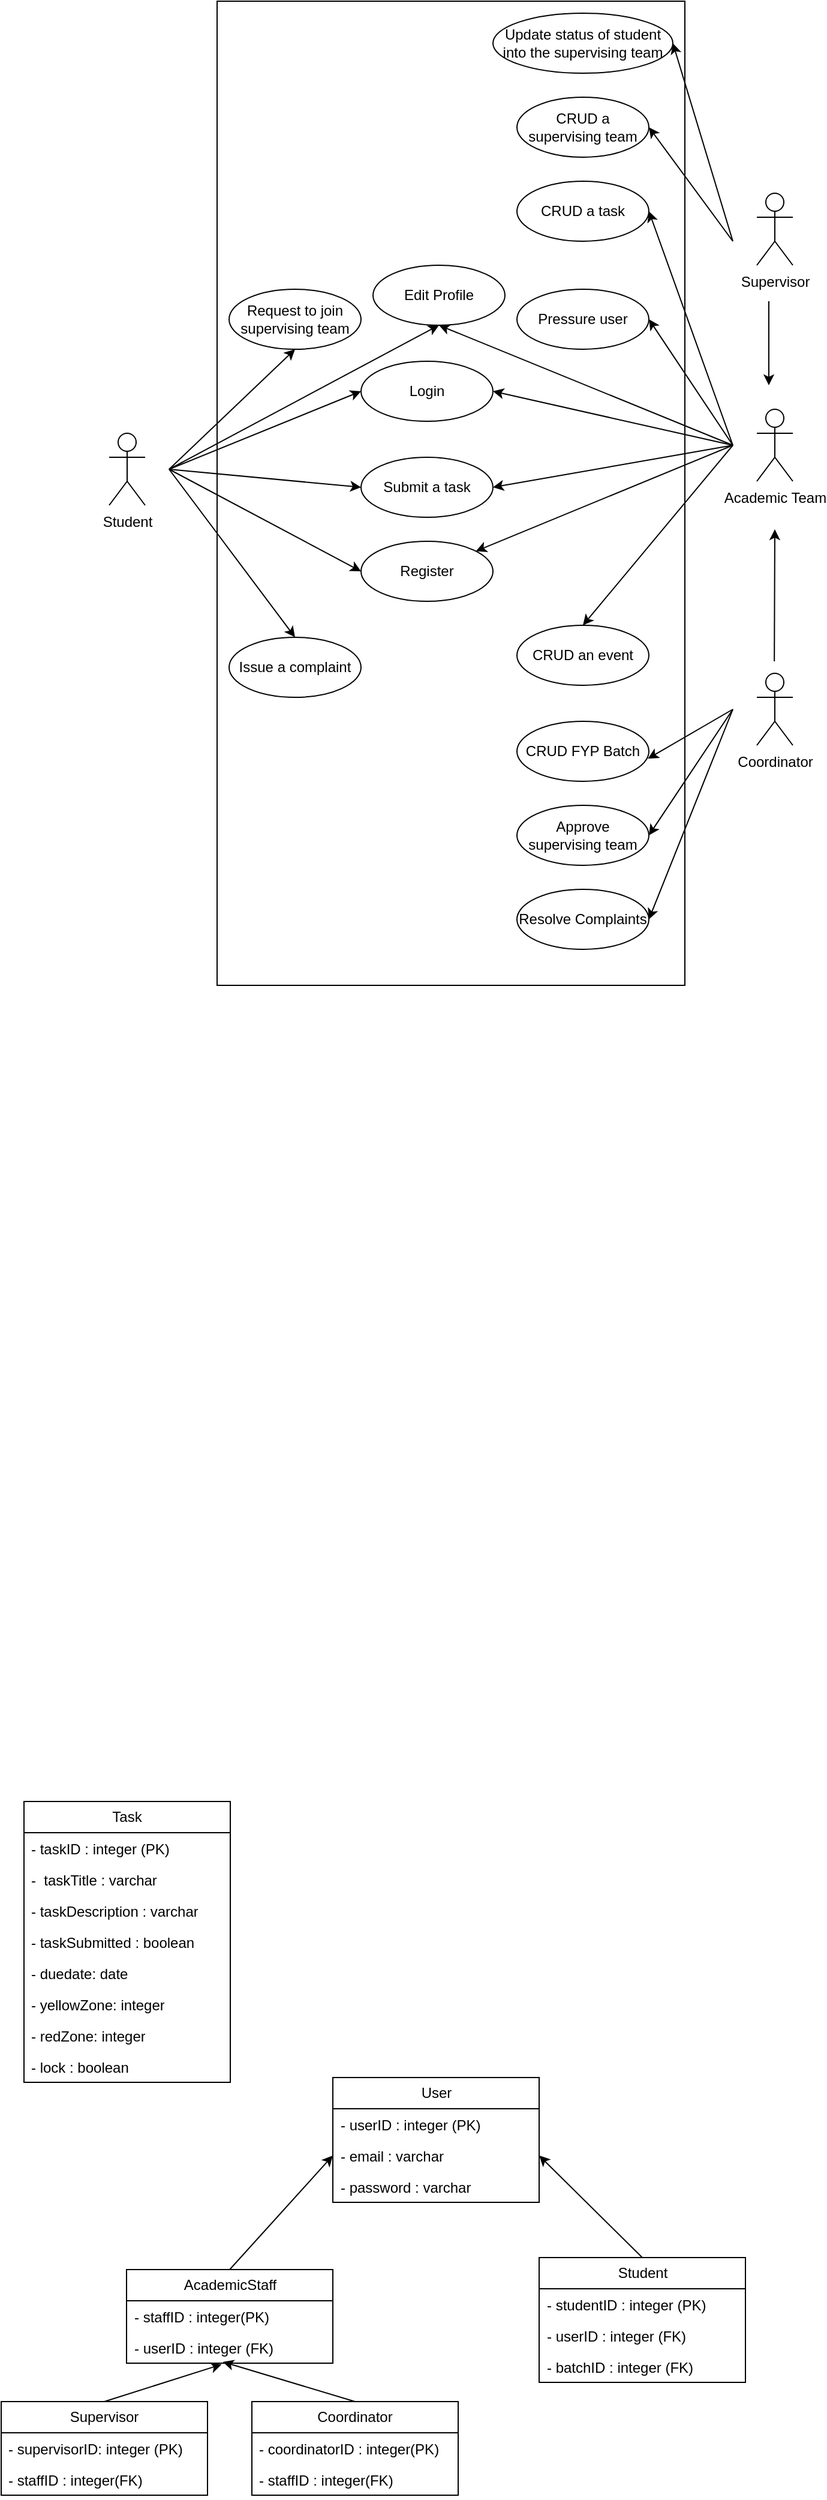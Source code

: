 <mxfile>
    <diagram name="Page-1" id="tapyRQWNl1LLDi8Lvljd">
        <mxGraphModel dx="1264" dy="581" grid="1" gridSize="10" guides="1" tooltips="1" connect="1" arrows="1" fold="1" page="1" pageScale="1" pageWidth="850" pageHeight="1100" math="0" shadow="0">
            <root>
                <mxCell id="0"/>
                <mxCell id="1" parent="0"/>
                <mxCell id="gxBC3pKMXTBqNfmKYQtD-58" value="" style="rounded=0;whiteSpace=wrap;html=1;fillColor=none;fontSize=11;" parent="1" vertex="1">
                    <mxGeometry x="230" y="40" width="390" height="820" as="geometry"/>
                </mxCell>
                <mxCell id="C66fVddsm9b04qJUR4Iu-2" value="Academic Team" style="shape=umlActor;verticalLabelPosition=bottom;verticalAlign=top;html=1;outlineConnect=0;" parent="1" vertex="1">
                    <mxGeometry x="680" y="380" width="30" height="60" as="geometry"/>
                </mxCell>
                <mxCell id="C66fVddsm9b04qJUR4Iu-3" value="Student" style="shape=umlActor;verticalLabelPosition=bottom;verticalAlign=top;html=1;outlineConnect=0;" parent="1" vertex="1">
                    <mxGeometry x="140" y="400" width="30" height="60" as="geometry"/>
                </mxCell>
                <mxCell id="C66fVddsm9b04qJUR4Iu-4" value="Supervisor" style="shape=umlActor;verticalLabelPosition=bottom;verticalAlign=top;html=1;outlineConnect=0;" parent="1" vertex="1">
                    <mxGeometry x="680" y="200" width="30" height="60" as="geometry"/>
                </mxCell>
                <mxCell id="C66fVddsm9b04qJUR4Iu-5" value="Coordinator" style="shape=umlActor;verticalLabelPosition=bottom;verticalAlign=top;html=1;outlineConnect=0;" parent="1" vertex="1">
                    <mxGeometry x="680" y="600" width="30" height="60" as="geometry"/>
                </mxCell>
                <mxCell id="C66fVddsm9b04qJUR4Iu-19" value="CRUD an event" style="ellipse;whiteSpace=wrap;html=1;" parent="1" vertex="1">
                    <mxGeometry x="480" y="560" width="110" height="50" as="geometry"/>
                </mxCell>
                <mxCell id="C66fVddsm9b04qJUR4Iu-41" value="" style="endArrow=classic;html=1;rounded=0;" parent="1" edge="1">
                    <mxGeometry width="50" height="50" relative="1" as="geometry">
                        <mxPoint x="690" y="290" as="sourcePoint"/>
                        <mxPoint x="690" y="360" as="targetPoint"/>
                    </mxGeometry>
                </mxCell>
                <mxCell id="C66fVddsm9b04qJUR4Iu-42" value="" style="endArrow=classic;html=1;rounded=0;" parent="1" edge="1">
                    <mxGeometry width="50" height="50" relative="1" as="geometry">
                        <mxPoint x="694.58" y="590" as="sourcePoint"/>
                        <mxPoint x="695" y="480" as="targetPoint"/>
                    </mxGeometry>
                </mxCell>
                <mxCell id="gxBC3pKMXTBqNfmKYQtD-1" value="Login" style="ellipse;whiteSpace=wrap;html=1;" parent="1" vertex="1">
                    <mxGeometry x="350" y="340" width="110" height="50" as="geometry"/>
                </mxCell>
                <mxCell id="gxBC3pKMXTBqNfmKYQtD-2" value="Register" style="ellipse;whiteSpace=wrap;html=1;" parent="1" vertex="1">
                    <mxGeometry x="350" y="490" width="110" height="50" as="geometry"/>
                </mxCell>
                <mxCell id="gxBC3pKMXTBqNfmKYQtD-3" value="CRUD FYP Batch" style="ellipse;whiteSpace=wrap;html=1;" parent="1" vertex="1">
                    <mxGeometry x="480" y="640" width="110" height="50" as="geometry"/>
                </mxCell>
                <mxCell id="gxBC3pKMXTBqNfmKYQtD-4" value="CRUD a task" style="ellipse;whiteSpace=wrap;html=1;" parent="1" vertex="1">
                    <mxGeometry x="480" y="190" width="110" height="50" as="geometry"/>
                </mxCell>
                <mxCell id="gxBC3pKMXTBqNfmKYQtD-6" value="Request to join supervising team" style="ellipse;whiteSpace=wrap;html=1;" parent="1" vertex="1">
                    <mxGeometry x="240" y="280" width="110" height="50" as="geometry"/>
                </mxCell>
                <mxCell id="gxBC3pKMXTBqNfmKYQtD-7" value="Pressure user" style="ellipse;whiteSpace=wrap;html=1;" parent="1" vertex="1">
                    <mxGeometry x="480" y="280" width="110" height="50" as="geometry"/>
                </mxCell>
                <mxCell id="gxBC3pKMXTBqNfmKYQtD-9" value="CRUD a supervising team" style="ellipse;whiteSpace=wrap;html=1;" parent="1" vertex="1">
                    <mxGeometry x="480" y="120" width="110" height="50" as="geometry"/>
                </mxCell>
                <mxCell id="gxBC3pKMXTBqNfmKYQtD-10" value="Approve supervising team" style="ellipse;whiteSpace=wrap;html=1;" parent="1" vertex="1">
                    <mxGeometry x="480" y="710" width="110" height="50" as="geometry"/>
                </mxCell>
                <mxCell id="gxBC3pKMXTBqNfmKYQtD-11" value="Submit a task" style="ellipse;whiteSpace=wrap;html=1;" parent="1" vertex="1">
                    <mxGeometry x="350" y="420" width="110" height="50" as="geometry"/>
                </mxCell>
                <mxCell id="gxBC3pKMXTBqNfmKYQtD-12" value="Update status of student into the supervising team" style="ellipse;whiteSpace=wrap;html=1;" parent="1" vertex="1">
                    <mxGeometry x="460" y="50" width="150" height="50" as="geometry"/>
                </mxCell>
                <mxCell id="gxBC3pKMXTBqNfmKYQtD-13" value="" style="endArrow=classic;html=1;rounded=0;entryX=1;entryY=0.5;entryDx=0;entryDy=0;" parent="1" target="gxBC3pKMXTBqNfmKYQtD-1" edge="1">
                    <mxGeometry width="50" height="50" relative="1" as="geometry">
                        <mxPoint x="660" y="410" as="sourcePoint"/>
                        <mxPoint x="700" y="370" as="targetPoint"/>
                    </mxGeometry>
                </mxCell>
                <mxCell id="gxBC3pKMXTBqNfmKYQtD-14" value="" style="endArrow=classic;html=1;rounded=0;" parent="1" target="gxBC3pKMXTBqNfmKYQtD-2" edge="1">
                    <mxGeometry width="50" height="50" relative="1" as="geometry">
                        <mxPoint x="660" y="410" as="sourcePoint"/>
                        <mxPoint x="470" y="375" as="targetPoint"/>
                    </mxGeometry>
                </mxCell>
                <mxCell id="gxBC3pKMXTBqNfmKYQtD-15" value="" style="endArrow=classic;html=1;rounded=0;entryX=0.5;entryY=0;entryDx=0;entryDy=0;" parent="1" target="C66fVddsm9b04qJUR4Iu-19" edge="1">
                    <mxGeometry width="50" height="50" relative="1" as="geometry">
                        <mxPoint x="660" y="410" as="sourcePoint"/>
                        <mxPoint x="455" y="508" as="targetPoint"/>
                    </mxGeometry>
                </mxCell>
                <mxCell id="gxBC3pKMXTBqNfmKYQtD-16" value="" style="endArrow=classic;html=1;rounded=0;entryX=1;entryY=0.5;entryDx=0;entryDy=0;" parent="1" target="gxBC3pKMXTBqNfmKYQtD-7" edge="1">
                    <mxGeometry width="50" height="50" relative="1" as="geometry">
                        <mxPoint x="660" y="410" as="sourcePoint"/>
                        <mxPoint x="545" y="570" as="targetPoint"/>
                    </mxGeometry>
                </mxCell>
                <mxCell id="gxBC3pKMXTBqNfmKYQtD-17" value="" style="endArrow=classic;html=1;rounded=0;entryX=1;entryY=0.5;entryDx=0;entryDy=0;" parent="1" target="gxBC3pKMXTBqNfmKYQtD-4" edge="1">
                    <mxGeometry width="50" height="50" relative="1" as="geometry">
                        <mxPoint x="660" y="410" as="sourcePoint"/>
                        <mxPoint x="600" y="315" as="targetPoint"/>
                    </mxGeometry>
                </mxCell>
                <mxCell id="gxBC3pKMXTBqNfmKYQtD-18" value="" style="endArrow=classic;html=1;rounded=0;entryX=0.992;entryY=0.623;entryDx=0;entryDy=0;entryPerimeter=0;" parent="1" target="gxBC3pKMXTBqNfmKYQtD-3" edge="1">
                    <mxGeometry width="50" height="50" relative="1" as="geometry">
                        <mxPoint x="660" y="630" as="sourcePoint"/>
                        <mxPoint x="545" y="570" as="targetPoint"/>
                    </mxGeometry>
                </mxCell>
                <mxCell id="gxBC3pKMXTBqNfmKYQtD-19" value="" style="endArrow=classic;html=1;rounded=0;entryX=1;entryY=0.5;entryDx=0;entryDy=0;" parent="1" target="gxBC3pKMXTBqNfmKYQtD-10" edge="1">
                    <mxGeometry width="50" height="50" relative="1" as="geometry">
                        <mxPoint x="660" y="630" as="sourcePoint"/>
                        <mxPoint x="599" y="681" as="targetPoint"/>
                    </mxGeometry>
                </mxCell>
                <mxCell id="gxBC3pKMXTBqNfmKYQtD-20" value="" style="endArrow=classic;html=1;rounded=0;entryX=1;entryY=0.5;entryDx=0;entryDy=0;" parent="1" target="gxBC3pKMXTBqNfmKYQtD-9" edge="1">
                    <mxGeometry width="50" height="50" relative="1" as="geometry">
                        <mxPoint x="660" y="240" as="sourcePoint"/>
                        <mxPoint x="600" y="225" as="targetPoint"/>
                    </mxGeometry>
                </mxCell>
                <mxCell id="gxBC3pKMXTBqNfmKYQtD-21" value="" style="endArrow=classic;html=1;rounded=0;entryX=1;entryY=0.5;entryDx=0;entryDy=0;" parent="1" target="gxBC3pKMXTBqNfmKYQtD-12" edge="1">
                    <mxGeometry width="50" height="50" relative="1" as="geometry">
                        <mxPoint x="660" y="240" as="sourcePoint"/>
                        <mxPoint x="600" y="155" as="targetPoint"/>
                    </mxGeometry>
                </mxCell>
                <mxCell id="gxBC3pKMXTBqNfmKYQtD-22" value="" style="endArrow=classic;html=1;rounded=0;entryX=0;entryY=0.5;entryDx=0;entryDy=0;" parent="1" target="gxBC3pKMXTBqNfmKYQtD-1" edge="1">
                    <mxGeometry width="50" height="50" relative="1" as="geometry">
                        <mxPoint x="190" y="430" as="sourcePoint"/>
                        <mxPoint x="470" y="375" as="targetPoint"/>
                    </mxGeometry>
                </mxCell>
                <mxCell id="gxBC3pKMXTBqNfmKYQtD-23" value="" style="endArrow=classic;html=1;rounded=0;entryX=0;entryY=0.5;entryDx=0;entryDy=0;" parent="1" target="gxBC3pKMXTBqNfmKYQtD-2" edge="1">
                    <mxGeometry width="50" height="50" relative="1" as="geometry">
                        <mxPoint x="190" y="430" as="sourcePoint"/>
                        <mxPoint x="360" y="375" as="targetPoint"/>
                    </mxGeometry>
                </mxCell>
                <mxCell id="gxBC3pKMXTBqNfmKYQtD-24" value="" style="endArrow=classic;html=1;rounded=0;entryX=0;entryY=0.5;entryDx=0;entryDy=0;" parent="1" target="gxBC3pKMXTBqNfmKYQtD-11" edge="1">
                    <mxGeometry width="50" height="50" relative="1" as="geometry">
                        <mxPoint x="190" y="430" as="sourcePoint"/>
                        <mxPoint x="360" y="375" as="targetPoint"/>
                    </mxGeometry>
                </mxCell>
                <mxCell id="gxBC3pKMXTBqNfmKYQtD-25" value="" style="endArrow=classic;html=1;rounded=0;entryX=1;entryY=0.5;entryDx=0;entryDy=0;" parent="1" target="gxBC3pKMXTBqNfmKYQtD-11" edge="1">
                    <mxGeometry width="50" height="50" relative="1" as="geometry">
                        <mxPoint x="660" y="410" as="sourcePoint"/>
                        <mxPoint x="360" y="455" as="targetPoint"/>
                    </mxGeometry>
                </mxCell>
                <mxCell id="gxBC3pKMXTBqNfmKYQtD-26" value="" style="endArrow=classic;html=1;rounded=0;entryX=0.5;entryY=1;entryDx=0;entryDy=0;" parent="1" target="gxBC3pKMXTBqNfmKYQtD-6" edge="1">
                    <mxGeometry width="50" height="50" relative="1" as="geometry">
                        <mxPoint x="190" y="430" as="sourcePoint"/>
                        <mxPoint x="470" y="455" as="targetPoint"/>
                    </mxGeometry>
                </mxCell>
                <mxCell id="gxBC3pKMXTBqNfmKYQtD-27" value="Issue a complaint" style="ellipse;whiteSpace=wrap;html=1;" parent="1" vertex="1">
                    <mxGeometry x="240" y="570" width="110" height="50" as="geometry"/>
                </mxCell>
                <mxCell id="gxBC3pKMXTBqNfmKYQtD-28" value="" style="endArrow=classic;html=1;rounded=0;entryX=0.5;entryY=0;entryDx=0;entryDy=0;" parent="1" target="gxBC3pKMXTBqNfmKYQtD-27" edge="1">
                    <mxGeometry width="50" height="50" relative="1" as="geometry">
                        <mxPoint x="190" y="430" as="sourcePoint"/>
                        <mxPoint x="360" y="525" as="targetPoint"/>
                    </mxGeometry>
                </mxCell>
                <mxCell id="gxBC3pKMXTBqNfmKYQtD-30" value="User" style="swimlane;fontStyle=0;childLayout=stackLayout;horizontal=1;startSize=26;fillColor=none;horizontalStack=0;resizeParent=1;resizeParentMax=0;resizeLast=0;collapsible=1;marginBottom=0;whiteSpace=wrap;html=1;" parent="1" vertex="1">
                    <mxGeometry x="326.5" y="1770" width="172" height="104" as="geometry"/>
                </mxCell>
                <mxCell id="gxBC3pKMXTBqNfmKYQtD-31" value="- userID : integer (PK)" style="text;strokeColor=none;fillColor=none;align=left;verticalAlign=top;spacingLeft=4;spacingRight=4;overflow=hidden;rotatable=0;points=[[0,0.5],[1,0.5]];portConstraint=eastwest;whiteSpace=wrap;html=1;" parent="gxBC3pKMXTBqNfmKYQtD-30" vertex="1">
                    <mxGeometry y="26" width="172" height="26" as="geometry"/>
                </mxCell>
                <mxCell id="gxBC3pKMXTBqNfmKYQtD-32" value="- email : varchar" style="text;strokeColor=none;fillColor=none;align=left;verticalAlign=top;spacingLeft=4;spacingRight=4;overflow=hidden;rotatable=0;points=[[0,0.5],[1,0.5]];portConstraint=eastwest;whiteSpace=wrap;html=1;" parent="gxBC3pKMXTBqNfmKYQtD-30" vertex="1">
                    <mxGeometry y="52" width="172" height="26" as="geometry"/>
                </mxCell>
                <mxCell id="gxBC3pKMXTBqNfmKYQtD-33" value="- password : varchar" style="text;strokeColor=none;fillColor=none;align=left;verticalAlign=top;spacingLeft=4;spacingRight=4;overflow=hidden;rotatable=0;points=[[0,0.5],[1,0.5]];portConstraint=eastwest;whiteSpace=wrap;html=1;" parent="gxBC3pKMXTBqNfmKYQtD-30" vertex="1">
                    <mxGeometry y="78" width="172" height="26" as="geometry"/>
                </mxCell>
                <mxCell id="l4H_S3dsI2Tg9Zhns-8N-1" value="Resolve Complaints" style="ellipse;whiteSpace=wrap;html=1;" parent="1" vertex="1">
                    <mxGeometry x="480" y="780" width="110" height="50" as="geometry"/>
                </mxCell>
                <mxCell id="l4H_S3dsI2Tg9Zhns-8N-2" value="" style="endArrow=classic;html=1;rounded=0;entryX=1;entryY=0.5;entryDx=0;entryDy=0;" parent="1" target="l4H_S3dsI2Tg9Zhns-8N-1" edge="1">
                    <mxGeometry width="50" height="50" relative="1" as="geometry">
                        <mxPoint x="660" y="630" as="sourcePoint"/>
                        <mxPoint x="600" y="745" as="targetPoint"/>
                    </mxGeometry>
                </mxCell>
                <mxCell id="l4H_S3dsI2Tg9Zhns-8N-3" value="Edit Profile" style="ellipse;whiteSpace=wrap;html=1;" parent="1" vertex="1">
                    <mxGeometry x="360" y="260" width="110" height="50" as="geometry"/>
                </mxCell>
                <mxCell id="l4H_S3dsI2Tg9Zhns-8N-4" value="" style="endArrow=classic;html=1;rounded=0;entryX=0.5;entryY=1;entryDx=0;entryDy=0;" parent="1" target="l4H_S3dsI2Tg9Zhns-8N-3" edge="1">
                    <mxGeometry width="50" height="50" relative="1" as="geometry">
                        <mxPoint x="660" y="410" as="sourcePoint"/>
                        <mxPoint x="700" y="370" as="targetPoint"/>
                    </mxGeometry>
                </mxCell>
                <mxCell id="l4H_S3dsI2Tg9Zhns-8N-5" value="" style="endArrow=classic;html=1;rounded=0;entryX=0.5;entryY=1;entryDx=0;entryDy=0;" parent="1" target="l4H_S3dsI2Tg9Zhns-8N-3" edge="1">
                    <mxGeometry width="50" height="50" relative="1" as="geometry">
                        <mxPoint x="190" y="430" as="sourcePoint"/>
                        <mxPoint x="425" y="320" as="targetPoint"/>
                    </mxGeometry>
                </mxCell>
                <mxCell id="l4H_S3dsI2Tg9Zhns-8N-14" value="Supervisor" style="swimlane;fontStyle=0;childLayout=stackLayout;horizontal=1;startSize=26;fillColor=none;horizontalStack=0;resizeParent=1;resizeParentMax=0;resizeLast=0;collapsible=1;marginBottom=0;whiteSpace=wrap;html=1;" parent="1" vertex="1">
                    <mxGeometry x="50" y="2040" width="172" height="78" as="geometry"/>
                </mxCell>
                <mxCell id="l4H_S3dsI2Tg9Zhns-8N-15" value="- supervisorID: integer (PK)" style="text;strokeColor=none;fillColor=none;align=left;verticalAlign=top;spacingLeft=4;spacingRight=4;overflow=hidden;rotatable=0;points=[[0,0.5],[1,0.5]];portConstraint=eastwest;whiteSpace=wrap;html=1;" parent="l4H_S3dsI2Tg9Zhns-8N-14" vertex="1">
                    <mxGeometry y="26" width="172" height="26" as="geometry"/>
                </mxCell>
                <mxCell id="61HQhyt6SDri8sVlv2gc-8" value="- staffID : integer(FK)" style="text;strokeColor=none;fillColor=none;align=left;verticalAlign=top;spacingLeft=4;spacingRight=4;overflow=hidden;rotatable=0;points=[[0,0.5],[1,0.5]];portConstraint=eastwest;whiteSpace=wrap;html=1;" parent="l4H_S3dsI2Tg9Zhns-8N-14" vertex="1">
                    <mxGeometry y="52" width="172" height="26" as="geometry"/>
                </mxCell>
                <mxCell id="l4H_S3dsI2Tg9Zhns-8N-18" value="Coordinator" style="swimlane;fontStyle=0;childLayout=stackLayout;horizontal=1;startSize=26;fillColor=none;horizontalStack=0;resizeParent=1;resizeParentMax=0;resizeLast=0;collapsible=1;marginBottom=0;whiteSpace=wrap;html=1;" parent="1" vertex="1">
                    <mxGeometry x="259" y="2040" width="172" height="78" as="geometry"/>
                </mxCell>
                <mxCell id="l4H_S3dsI2Tg9Zhns-8N-19" value="- coordinatorID : integer(PK)" style="text;strokeColor=none;fillColor=none;align=left;verticalAlign=top;spacingLeft=4;spacingRight=4;overflow=hidden;rotatable=0;points=[[0,0.5],[1,0.5]];portConstraint=eastwest;whiteSpace=wrap;html=1;" parent="l4H_S3dsI2Tg9Zhns-8N-18" vertex="1">
                    <mxGeometry y="26" width="172" height="26" as="geometry"/>
                </mxCell>
                <mxCell id="l4H_S3dsI2Tg9Zhns-8N-20" value="- staffID : integer(FK)" style="text;strokeColor=none;fillColor=none;align=left;verticalAlign=top;spacingLeft=4;spacingRight=4;overflow=hidden;rotatable=0;points=[[0,0.5],[1,0.5]];portConstraint=eastwest;whiteSpace=wrap;html=1;" parent="l4H_S3dsI2Tg9Zhns-8N-18" vertex="1">
                    <mxGeometry y="52" width="172" height="26" as="geometry"/>
                </mxCell>
                <mxCell id="61HQhyt6SDri8sVlv2gc-3" style="rounded=0;orthogonalLoop=1;jettySize=auto;html=1;exitX=0.5;exitY=0;exitDx=0;exitDy=0;entryX=1;entryY=0.5;entryDx=0;entryDy=0;" parent="1" source="l4H_S3dsI2Tg9Zhns-8N-22" target="gxBC3pKMXTBqNfmKYQtD-32" edge="1">
                    <mxGeometry relative="1" as="geometry"/>
                </mxCell>
                <mxCell id="l4H_S3dsI2Tg9Zhns-8N-22" value="Student" style="swimlane;fontStyle=0;childLayout=stackLayout;horizontal=1;startSize=26;fillColor=none;horizontalStack=0;resizeParent=1;resizeParentMax=0;resizeLast=0;collapsible=1;marginBottom=0;whiteSpace=wrap;html=1;" parent="1" vertex="1">
                    <mxGeometry x="498.5" y="1920" width="172" height="104" as="geometry"/>
                </mxCell>
                <mxCell id="l4H_S3dsI2Tg9Zhns-8N-23" value="- studentID : integer (PK)" style="text;strokeColor=none;fillColor=none;align=left;verticalAlign=top;spacingLeft=4;spacingRight=4;overflow=hidden;rotatable=0;points=[[0,0.5],[1,0.5]];portConstraint=eastwest;whiteSpace=wrap;html=1;" parent="l4H_S3dsI2Tg9Zhns-8N-22" vertex="1">
                    <mxGeometry y="26" width="172" height="26" as="geometry"/>
                </mxCell>
                <mxCell id="l4H_S3dsI2Tg9Zhns-8N-24" value="- userID : integer (FK)" style="text;strokeColor=none;fillColor=none;align=left;verticalAlign=top;spacingLeft=4;spacingRight=4;overflow=hidden;rotatable=0;points=[[0,0.5],[1,0.5]];portConstraint=eastwest;whiteSpace=wrap;html=1;" parent="l4H_S3dsI2Tg9Zhns-8N-22" vertex="1">
                    <mxGeometry y="52" width="172" height="26" as="geometry"/>
                </mxCell>
                <mxCell id="61HQhyt6SDri8sVlv2gc-9" value="&lt;div&gt;- batchID : integer (FK)&lt;/div&gt;" style="text;strokeColor=none;fillColor=none;align=left;verticalAlign=top;spacingLeft=4;spacingRight=4;overflow=hidden;rotatable=0;points=[[0,0.5],[1,0.5]];portConstraint=eastwest;whiteSpace=wrap;html=1;" parent="l4H_S3dsI2Tg9Zhns-8N-22" vertex="1">
                    <mxGeometry y="78" width="172" height="26" as="geometry"/>
                </mxCell>
                <mxCell id="61HQhyt6SDri8sVlv2gc-7" style="rounded=0;orthogonalLoop=1;jettySize=auto;html=1;exitX=0.5;exitY=0;exitDx=0;exitDy=0;entryX=0;entryY=0.5;entryDx=0;entryDy=0;" parent="1" source="61HQhyt6SDri8sVlv2gc-4" target="gxBC3pKMXTBqNfmKYQtD-32" edge="1">
                    <mxGeometry relative="1" as="geometry"/>
                </mxCell>
                <mxCell id="61HQhyt6SDri8sVlv2gc-4" value="AcademicStaff" style="swimlane;fontStyle=0;childLayout=stackLayout;horizontal=1;startSize=26;fillColor=none;horizontalStack=0;resizeParent=1;resizeParentMax=0;resizeLast=0;collapsible=1;marginBottom=0;whiteSpace=wrap;html=1;" parent="1" vertex="1">
                    <mxGeometry x="154.5" y="1930" width="172" height="78" as="geometry"/>
                </mxCell>
                <mxCell id="61HQhyt6SDri8sVlv2gc-5" value="- staffID : integer(PK)" style="text;strokeColor=none;fillColor=none;align=left;verticalAlign=top;spacingLeft=4;spacingRight=4;overflow=hidden;rotatable=0;points=[[0,0.5],[1,0.5]];portConstraint=eastwest;whiteSpace=wrap;html=1;" parent="61HQhyt6SDri8sVlv2gc-4" vertex="1">
                    <mxGeometry y="26" width="172" height="26" as="geometry"/>
                </mxCell>
                <mxCell id="61HQhyt6SDri8sVlv2gc-6" value="- userID : integer (FK)" style="text;strokeColor=none;fillColor=none;align=left;verticalAlign=top;spacingLeft=4;spacingRight=4;overflow=hidden;rotatable=0;points=[[0,0.5],[1,0.5]];portConstraint=eastwest;whiteSpace=wrap;html=1;" parent="61HQhyt6SDri8sVlv2gc-4" vertex="1">
                    <mxGeometry y="52" width="172" height="26" as="geometry"/>
                </mxCell>
                <mxCell id="61HQhyt6SDri8sVlv2gc-10" style="rounded=0;orthogonalLoop=1;jettySize=auto;html=1;exitX=0.5;exitY=0;exitDx=0;exitDy=0;entryX=0.461;entryY=1.04;entryDx=0;entryDy=0;entryPerimeter=0;" parent="1" source="l4H_S3dsI2Tg9Zhns-8N-14" target="61HQhyt6SDri8sVlv2gc-6" edge="1">
                    <mxGeometry relative="1" as="geometry">
                        <mxPoint x="595" y="1930" as="sourcePoint"/>
                        <mxPoint x="509" y="1845" as="targetPoint"/>
                    </mxGeometry>
                </mxCell>
                <mxCell id="61HQhyt6SDri8sVlv2gc-11" style="rounded=0;orthogonalLoop=1;jettySize=auto;html=1;exitX=0.5;exitY=0;exitDx=0;exitDy=0;entryX=0.467;entryY=0.96;entryDx=0;entryDy=0;entryPerimeter=0;" parent="1" source="l4H_S3dsI2Tg9Zhns-8N-18" target="61HQhyt6SDri8sVlv2gc-6" edge="1">
                    <mxGeometry relative="1" as="geometry">
                        <mxPoint x="146" y="2050" as="sourcePoint"/>
                        <mxPoint x="244" y="2019" as="targetPoint"/>
                    </mxGeometry>
                </mxCell>
                <mxCell id="2" value="Task" style="swimlane;fontStyle=0;childLayout=stackLayout;horizontal=1;startSize=26;fillColor=none;horizontalStack=0;resizeParent=1;resizeParentMax=0;resizeLast=0;collapsible=1;marginBottom=0;whiteSpace=wrap;html=1;" vertex="1" parent="1">
                    <mxGeometry x="69" y="1540" width="172" height="234" as="geometry"/>
                </mxCell>
                <mxCell id="3" value="- taskID : integer (PK)" style="text;strokeColor=none;fillColor=none;align=left;verticalAlign=top;spacingLeft=4;spacingRight=4;overflow=hidden;rotatable=0;points=[[0,0.5],[1,0.5]];portConstraint=eastwest;whiteSpace=wrap;html=1;" vertex="1" parent="2">
                    <mxGeometry y="26" width="172" height="26" as="geometry"/>
                </mxCell>
                <mxCell id="4" value="-&amp;nbsp; taskTitle : varchar" style="text;strokeColor=none;fillColor=none;align=left;verticalAlign=top;spacingLeft=4;spacingRight=4;overflow=hidden;rotatable=0;points=[[0,0.5],[1,0.5]];portConstraint=eastwest;whiteSpace=wrap;html=1;" vertex="1" parent="2">
                    <mxGeometry y="52" width="172" height="26" as="geometry"/>
                </mxCell>
                <mxCell id="5" value="- taskDescription : varchar" style="text;strokeColor=none;fillColor=none;align=left;verticalAlign=top;spacingLeft=4;spacingRight=4;overflow=hidden;rotatable=0;points=[[0,0.5],[1,0.5]];portConstraint=eastwest;whiteSpace=wrap;html=1;" vertex="1" parent="2">
                    <mxGeometry y="78" width="172" height="26" as="geometry"/>
                </mxCell>
                <mxCell id="6" value="- taskSubmitted : boolean" style="text;strokeColor=none;fillColor=none;align=left;verticalAlign=top;spacingLeft=4;spacingRight=4;overflow=hidden;rotatable=0;points=[[0,0.5],[1,0.5]];portConstraint=eastwest;whiteSpace=wrap;html=1;" vertex="1" parent="2">
                    <mxGeometry y="104" width="172" height="26" as="geometry"/>
                </mxCell>
                <mxCell id="7" value="- duedate: date" style="text;strokeColor=none;fillColor=none;align=left;verticalAlign=top;spacingLeft=4;spacingRight=4;overflow=hidden;rotatable=0;points=[[0,0.5],[1,0.5]];portConstraint=eastwest;whiteSpace=wrap;html=1;" vertex="1" parent="2">
                    <mxGeometry y="130" width="172" height="26" as="geometry"/>
                </mxCell>
                <mxCell id="8" value="- yellowZone: integer" style="text;strokeColor=none;fillColor=none;align=left;verticalAlign=top;spacingLeft=4;spacingRight=4;overflow=hidden;rotatable=0;points=[[0,0.5],[1,0.5]];portConstraint=eastwest;whiteSpace=wrap;html=1;" vertex="1" parent="2">
                    <mxGeometry y="156" width="172" height="26" as="geometry"/>
                </mxCell>
                <mxCell id="9" value="- redZone: integer" style="text;strokeColor=none;fillColor=none;align=left;verticalAlign=top;spacingLeft=4;spacingRight=4;overflow=hidden;rotatable=0;points=[[0,0.5],[1,0.5]];portConstraint=eastwest;whiteSpace=wrap;html=1;" vertex="1" parent="2">
                    <mxGeometry y="182" width="172" height="26" as="geometry"/>
                </mxCell>
                <mxCell id="10" value="- lock : boolean" style="text;strokeColor=none;fillColor=none;align=left;verticalAlign=top;spacingLeft=4;spacingRight=4;overflow=hidden;rotatable=0;points=[[0,0.5],[1,0.5]];portConstraint=eastwest;whiteSpace=wrap;html=1;" vertex="1" parent="2">
                    <mxGeometry y="208" width="172" height="26" as="geometry"/>
                </mxCell>
            </root>
        </mxGraphModel>
    </diagram>
</mxfile>
